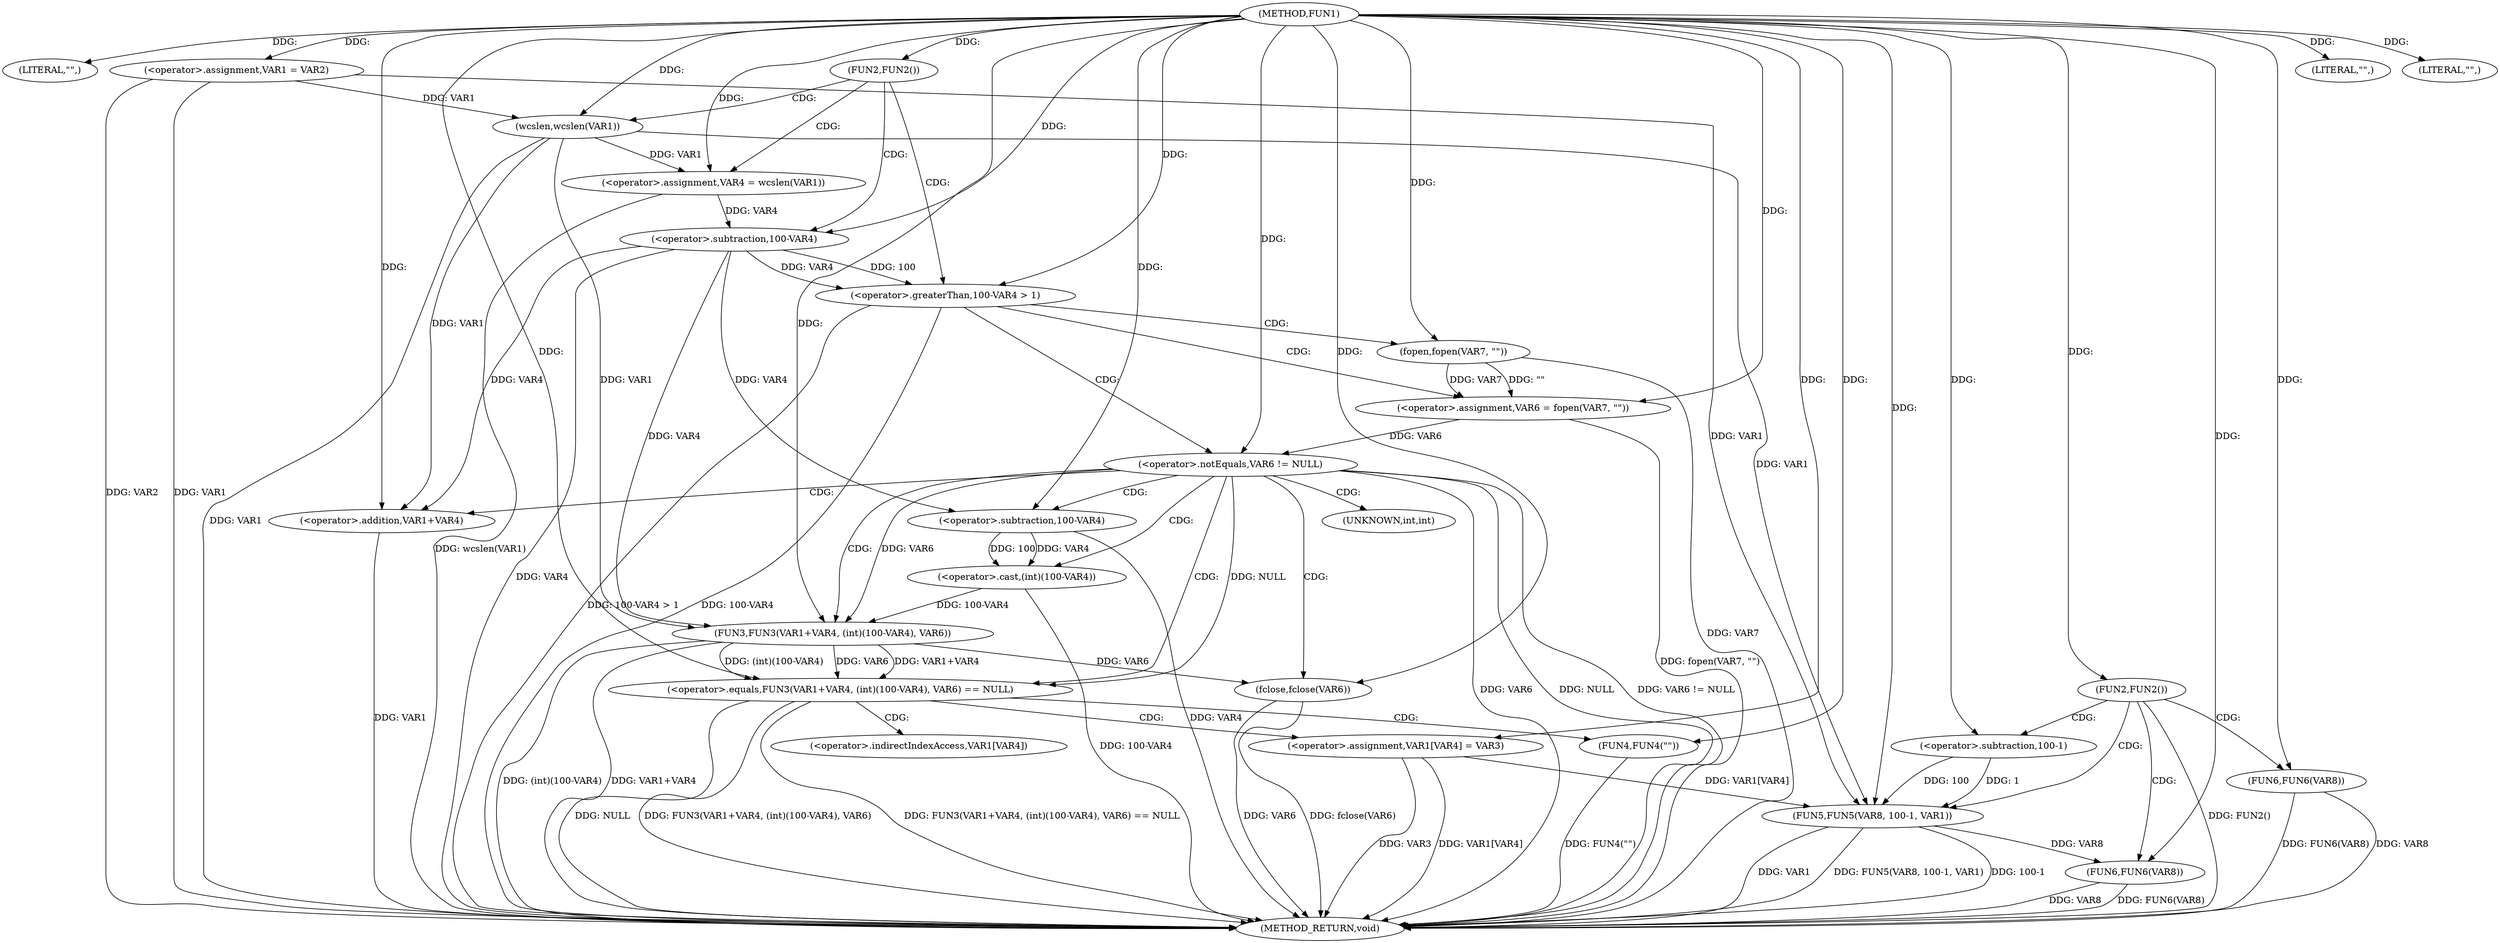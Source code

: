 digraph FUN1 {  
"1000100" [label = "(METHOD,FUN1)" ]
"1000178" [label = "(METHOD_RETURN,void)" ]
"1000103" [label = "(LITERAL,\"\",)" ]
"1000104" [label = "(<operator>.assignment,VAR1 = VAR2)" ]
"1000108" [label = "(FUN2,FUN2())" ]
"1000112" [label = "(<operator>.assignment,VAR4 = wcslen(VAR1))" ]
"1000114" [label = "(wcslen,wcslen(VAR1))" ]
"1000118" [label = "(<operator>.greaterThan,100-VAR4 > 1)" ]
"1000119" [label = "(<operator>.subtraction,100-VAR4)" ]
"1000124" [label = "(<operator>.assignment,VAR6 = fopen(VAR7, \"\"))" ]
"1000126" [label = "(fopen,fopen(VAR7, \"\"))" ]
"1000130" [label = "(<operator>.notEquals,VAR6 != NULL)" ]
"1000135" [label = "(<operator>.equals,FUN3(VAR1+VAR4, (int)(100-VAR4), VAR6) == NULL)" ]
"1000136" [label = "(FUN3,FUN3(VAR1+VAR4, (int)(100-VAR4), VAR6))" ]
"1000137" [label = "(<operator>.addition,VAR1+VAR4)" ]
"1000140" [label = "(<operator>.cast,(int)(100-VAR4))" ]
"1000142" [label = "(<operator>.subtraction,100-VAR4)" ]
"1000148" [label = "(FUN4,FUN4(\"\"))" ]
"1000150" [label = "(<operator>.assignment,VAR1[VAR4] = VAR3)" ]
"1000155" [label = "(fclose,fclose(VAR6))" ]
"1000160" [label = "(FUN2,FUN2())" ]
"1000163" [label = "(LITERAL,\"\",)" ]
"1000164" [label = "(FUN5,FUN5(VAR8, 100-1, VAR1))" ]
"1000166" [label = "(<operator>.subtraction,100-1)" ]
"1000170" [label = "(FUN6,FUN6(VAR8))" ]
"1000175" [label = "(LITERAL,\"\",)" ]
"1000176" [label = "(FUN6,FUN6(VAR8))" ]
"1000141" [label = "(UNKNOWN,int,int)" ]
"1000151" [label = "(<operator>.indirectIndexAccess,VAR1[VAR4])" ]
  "1000140" -> "1000178"  [ label = "DDG: 100-VAR4"] 
  "1000150" -> "1000178"  [ label = "DDG: VAR1[VAR4]"] 
  "1000164" -> "1000178"  [ label = "DDG: VAR1"] 
  "1000104" -> "1000178"  [ label = "DDG: VAR1"] 
  "1000130" -> "1000178"  [ label = "DDG: NULL"] 
  "1000126" -> "1000178"  [ label = "DDG: VAR7"] 
  "1000118" -> "1000178"  [ label = "DDG: 100-VAR4 > 1"] 
  "1000150" -> "1000178"  [ label = "DDG: VAR3"] 
  "1000135" -> "1000178"  [ label = "DDG: FUN3(VAR1+VAR4, (int)(100-VAR4), VAR6) == NULL"] 
  "1000118" -> "1000178"  [ label = "DDG: 100-VAR4"] 
  "1000135" -> "1000178"  [ label = "DDG: NULL"] 
  "1000130" -> "1000178"  [ label = "DDG: VAR6 != NULL"] 
  "1000164" -> "1000178"  [ label = "DDG: FUN5(VAR8, 100-1, VAR1)"] 
  "1000124" -> "1000178"  [ label = "DDG: fopen(VAR7, \"\")"] 
  "1000112" -> "1000178"  [ label = "DDG: wcslen(VAR1)"] 
  "1000160" -> "1000178"  [ label = "DDG: FUN2()"] 
  "1000164" -> "1000178"  [ label = "DDG: 100-1"] 
  "1000136" -> "1000178"  [ label = "DDG: (int)(100-VAR4)"] 
  "1000155" -> "1000178"  [ label = "DDG: fclose(VAR6)"] 
  "1000142" -> "1000178"  [ label = "DDG: VAR4"] 
  "1000114" -> "1000178"  [ label = "DDG: VAR1"] 
  "1000119" -> "1000178"  [ label = "DDG: VAR4"] 
  "1000148" -> "1000178"  [ label = "DDG: FUN4(\"\")"] 
  "1000176" -> "1000178"  [ label = "DDG: FUN6(VAR8)"] 
  "1000135" -> "1000178"  [ label = "DDG: FUN3(VAR1+VAR4, (int)(100-VAR4), VAR6)"] 
  "1000170" -> "1000178"  [ label = "DDG: VAR8"] 
  "1000176" -> "1000178"  [ label = "DDG: VAR8"] 
  "1000170" -> "1000178"  [ label = "DDG: FUN6(VAR8)"] 
  "1000155" -> "1000178"  [ label = "DDG: VAR6"] 
  "1000137" -> "1000178"  [ label = "DDG: VAR1"] 
  "1000136" -> "1000178"  [ label = "DDG: VAR1+VAR4"] 
  "1000104" -> "1000178"  [ label = "DDG: VAR2"] 
  "1000130" -> "1000178"  [ label = "DDG: VAR6"] 
  "1000100" -> "1000103"  [ label = "DDG: "] 
  "1000100" -> "1000104"  [ label = "DDG: "] 
  "1000100" -> "1000108"  [ label = "DDG: "] 
  "1000114" -> "1000112"  [ label = "DDG: VAR1"] 
  "1000100" -> "1000112"  [ label = "DDG: "] 
  "1000104" -> "1000114"  [ label = "DDG: VAR1"] 
  "1000100" -> "1000114"  [ label = "DDG: "] 
  "1000119" -> "1000118"  [ label = "DDG: 100"] 
  "1000119" -> "1000118"  [ label = "DDG: VAR4"] 
  "1000100" -> "1000119"  [ label = "DDG: "] 
  "1000112" -> "1000119"  [ label = "DDG: VAR4"] 
  "1000100" -> "1000118"  [ label = "DDG: "] 
  "1000126" -> "1000124"  [ label = "DDG: VAR7"] 
  "1000126" -> "1000124"  [ label = "DDG: \"\""] 
  "1000100" -> "1000124"  [ label = "DDG: "] 
  "1000100" -> "1000126"  [ label = "DDG: "] 
  "1000124" -> "1000130"  [ label = "DDG: VAR6"] 
  "1000100" -> "1000130"  [ label = "DDG: "] 
  "1000136" -> "1000135"  [ label = "DDG: VAR1+VAR4"] 
  "1000136" -> "1000135"  [ label = "DDG: (int)(100-VAR4)"] 
  "1000136" -> "1000135"  [ label = "DDG: VAR6"] 
  "1000114" -> "1000136"  [ label = "DDG: VAR1"] 
  "1000100" -> "1000136"  [ label = "DDG: "] 
  "1000119" -> "1000136"  [ label = "DDG: VAR4"] 
  "1000114" -> "1000137"  [ label = "DDG: VAR1"] 
  "1000100" -> "1000137"  [ label = "DDG: "] 
  "1000119" -> "1000137"  [ label = "DDG: VAR4"] 
  "1000140" -> "1000136"  [ label = "DDG: 100-VAR4"] 
  "1000142" -> "1000140"  [ label = "DDG: 100"] 
  "1000142" -> "1000140"  [ label = "DDG: VAR4"] 
  "1000100" -> "1000142"  [ label = "DDG: "] 
  "1000119" -> "1000142"  [ label = "DDG: VAR4"] 
  "1000130" -> "1000136"  [ label = "DDG: VAR6"] 
  "1000130" -> "1000135"  [ label = "DDG: NULL"] 
  "1000100" -> "1000135"  [ label = "DDG: "] 
  "1000100" -> "1000148"  [ label = "DDG: "] 
  "1000100" -> "1000150"  [ label = "DDG: "] 
  "1000136" -> "1000155"  [ label = "DDG: VAR6"] 
  "1000100" -> "1000155"  [ label = "DDG: "] 
  "1000100" -> "1000160"  [ label = "DDG: "] 
  "1000100" -> "1000163"  [ label = "DDG: "] 
  "1000100" -> "1000164"  [ label = "DDG: "] 
  "1000166" -> "1000164"  [ label = "DDG: 100"] 
  "1000166" -> "1000164"  [ label = "DDG: 1"] 
  "1000100" -> "1000166"  [ label = "DDG: "] 
  "1000150" -> "1000164"  [ label = "DDG: VAR1[VAR4]"] 
  "1000104" -> "1000164"  [ label = "DDG: VAR1"] 
  "1000114" -> "1000164"  [ label = "DDG: VAR1"] 
  "1000164" -> "1000170"  [ label = "DDG: VAR8"] 
  "1000100" -> "1000170"  [ label = "DDG: "] 
  "1000100" -> "1000175"  [ label = "DDG: "] 
  "1000100" -> "1000176"  [ label = "DDG: "] 
  "1000108" -> "1000119"  [ label = "CDG: "] 
  "1000108" -> "1000114"  [ label = "CDG: "] 
  "1000108" -> "1000118"  [ label = "CDG: "] 
  "1000108" -> "1000112"  [ label = "CDG: "] 
  "1000118" -> "1000126"  [ label = "CDG: "] 
  "1000118" -> "1000124"  [ label = "CDG: "] 
  "1000118" -> "1000130"  [ label = "CDG: "] 
  "1000130" -> "1000142"  [ label = "CDG: "] 
  "1000130" -> "1000141"  [ label = "CDG: "] 
  "1000130" -> "1000135"  [ label = "CDG: "] 
  "1000130" -> "1000136"  [ label = "CDG: "] 
  "1000130" -> "1000155"  [ label = "CDG: "] 
  "1000130" -> "1000137"  [ label = "CDG: "] 
  "1000130" -> "1000140"  [ label = "CDG: "] 
  "1000135" -> "1000150"  [ label = "CDG: "] 
  "1000135" -> "1000148"  [ label = "CDG: "] 
  "1000135" -> "1000151"  [ label = "CDG: "] 
  "1000160" -> "1000164"  [ label = "CDG: "] 
  "1000160" -> "1000166"  [ label = "CDG: "] 
  "1000160" -> "1000170"  [ label = "CDG: "] 
  "1000160" -> "1000176"  [ label = "CDG: "] 
}
